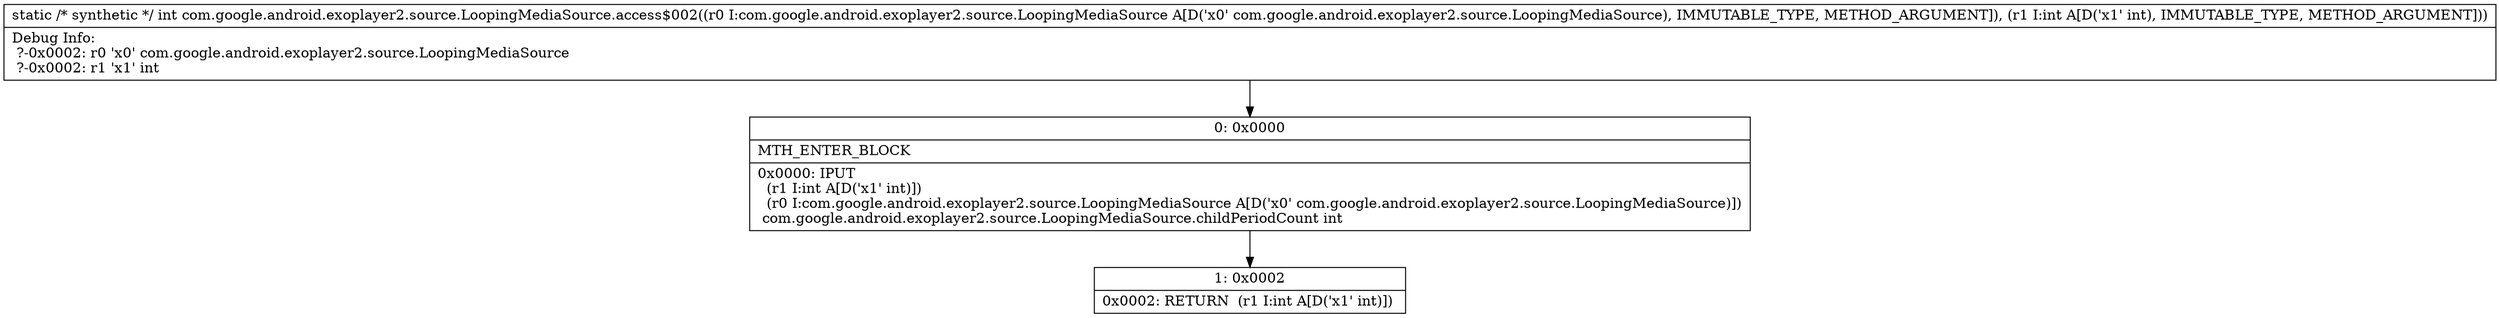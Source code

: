 digraph "CFG forcom.google.android.exoplayer2.source.LoopingMediaSource.access$002(Lcom\/google\/android\/exoplayer2\/source\/LoopingMediaSource;I)I" {
Node_0 [shape=record,label="{0\:\ 0x0000|MTH_ENTER_BLOCK\l|0x0000: IPUT  \l  (r1 I:int A[D('x1' int)])\l  (r0 I:com.google.android.exoplayer2.source.LoopingMediaSource A[D('x0' com.google.android.exoplayer2.source.LoopingMediaSource)])\l com.google.android.exoplayer2.source.LoopingMediaSource.childPeriodCount int \l}"];
Node_1 [shape=record,label="{1\:\ 0x0002|0x0002: RETURN  (r1 I:int A[D('x1' int)]) \l}"];
MethodNode[shape=record,label="{static \/* synthetic *\/ int com.google.android.exoplayer2.source.LoopingMediaSource.access$002((r0 I:com.google.android.exoplayer2.source.LoopingMediaSource A[D('x0' com.google.android.exoplayer2.source.LoopingMediaSource), IMMUTABLE_TYPE, METHOD_ARGUMENT]), (r1 I:int A[D('x1' int), IMMUTABLE_TYPE, METHOD_ARGUMENT]))  | Debug Info:\l  ?\-0x0002: r0 'x0' com.google.android.exoplayer2.source.LoopingMediaSource\l  ?\-0x0002: r1 'x1' int\l}"];
MethodNode -> Node_0;
Node_0 -> Node_1;
}

